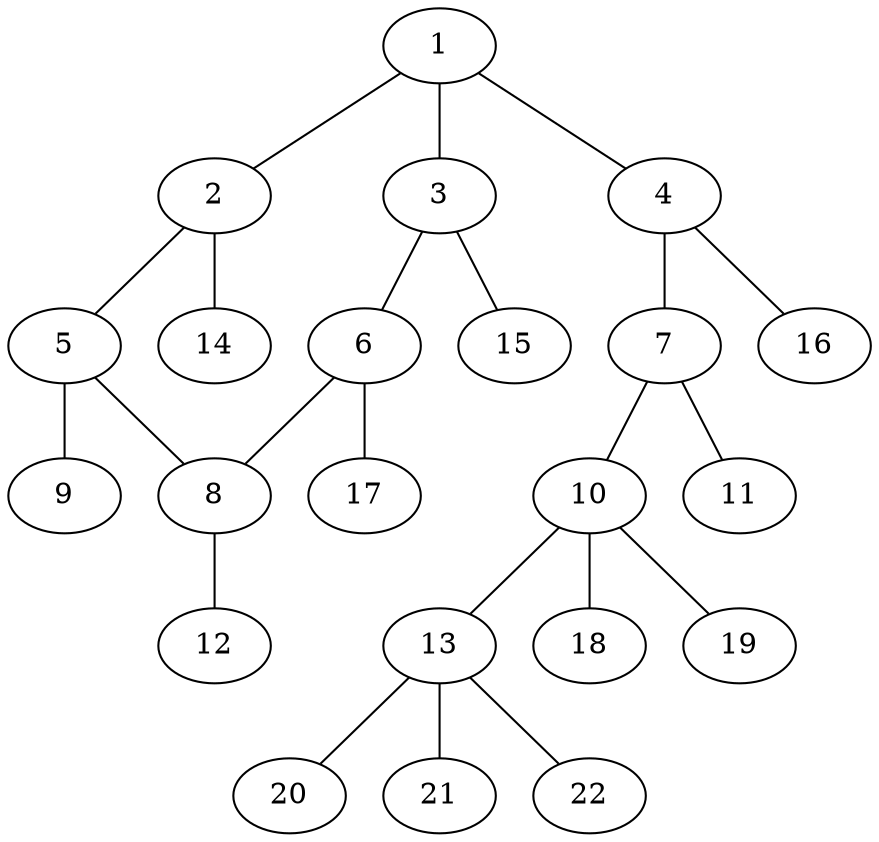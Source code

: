 graph molecule_2512 {
	1	 [chem=C];
	2	 [chem=C];
	1 -- 2	 [valence=2];
	3	 [chem=C];
	1 -- 3	 [valence=1];
	4	 [chem=N];
	1 -- 4	 [valence=1];
	5	 [chem=C];
	2 -- 5	 [valence=1];
	14	 [chem=H];
	2 -- 14	 [valence=1];
	6	 [chem=C];
	3 -- 6	 [valence=2];
	15	 [chem=H];
	3 -- 15	 [valence=1];
	7	 [chem=C];
	4 -- 7	 [valence=1];
	16	 [chem=H];
	4 -- 16	 [valence=1];
	8	 [chem=C];
	5 -- 8	 [valence=2];
	9	 [chem=Cl];
	5 -- 9	 [valence=1];
	6 -- 8	 [valence=1];
	17	 [chem=H];
	6 -- 17	 [valence=1];
	10	 [chem=C];
	7 -- 10	 [valence=1];
	11	 [chem=O];
	7 -- 11	 [valence=2];
	12	 [chem=Cl];
	8 -- 12	 [valence=1];
	13	 [chem=C];
	10 -- 13	 [valence=1];
	18	 [chem=H];
	10 -- 18	 [valence=1];
	19	 [chem=H];
	10 -- 19	 [valence=1];
	20	 [chem=H];
	13 -- 20	 [valence=1];
	21	 [chem=H];
	13 -- 21	 [valence=1];
	22	 [chem=H];
	13 -- 22	 [valence=1];
}
